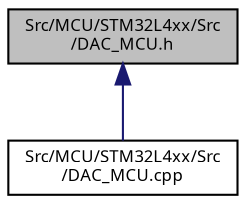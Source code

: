 digraph "Src/MCU/STM32L4xx/Src/DAC_MCU.h"
{
  edge [fontname="Sans",fontsize="8",labelfontname="Sans",labelfontsize="8"];
  node [fontname="Sans",fontsize="8",shape=record];
  Node1 [label="Src/MCU/STM32L4xx/Src\l/DAC_MCU.h",height=0.2,width=0.4,color="black", fillcolor="grey75", style="filled", fontcolor="black"];
  Node1 -> Node2 [dir="back",color="midnightblue",fontsize="8",style="solid",fontname="Sans"];
  Node2 [label="Src/MCU/STM32L4xx/Src\l/DAC_MCU.cpp",height=0.2,width=0.4,color="black", fillcolor="white", style="filled",URL="$_d_a_c___m_c_u_8cpp.html"];
}
